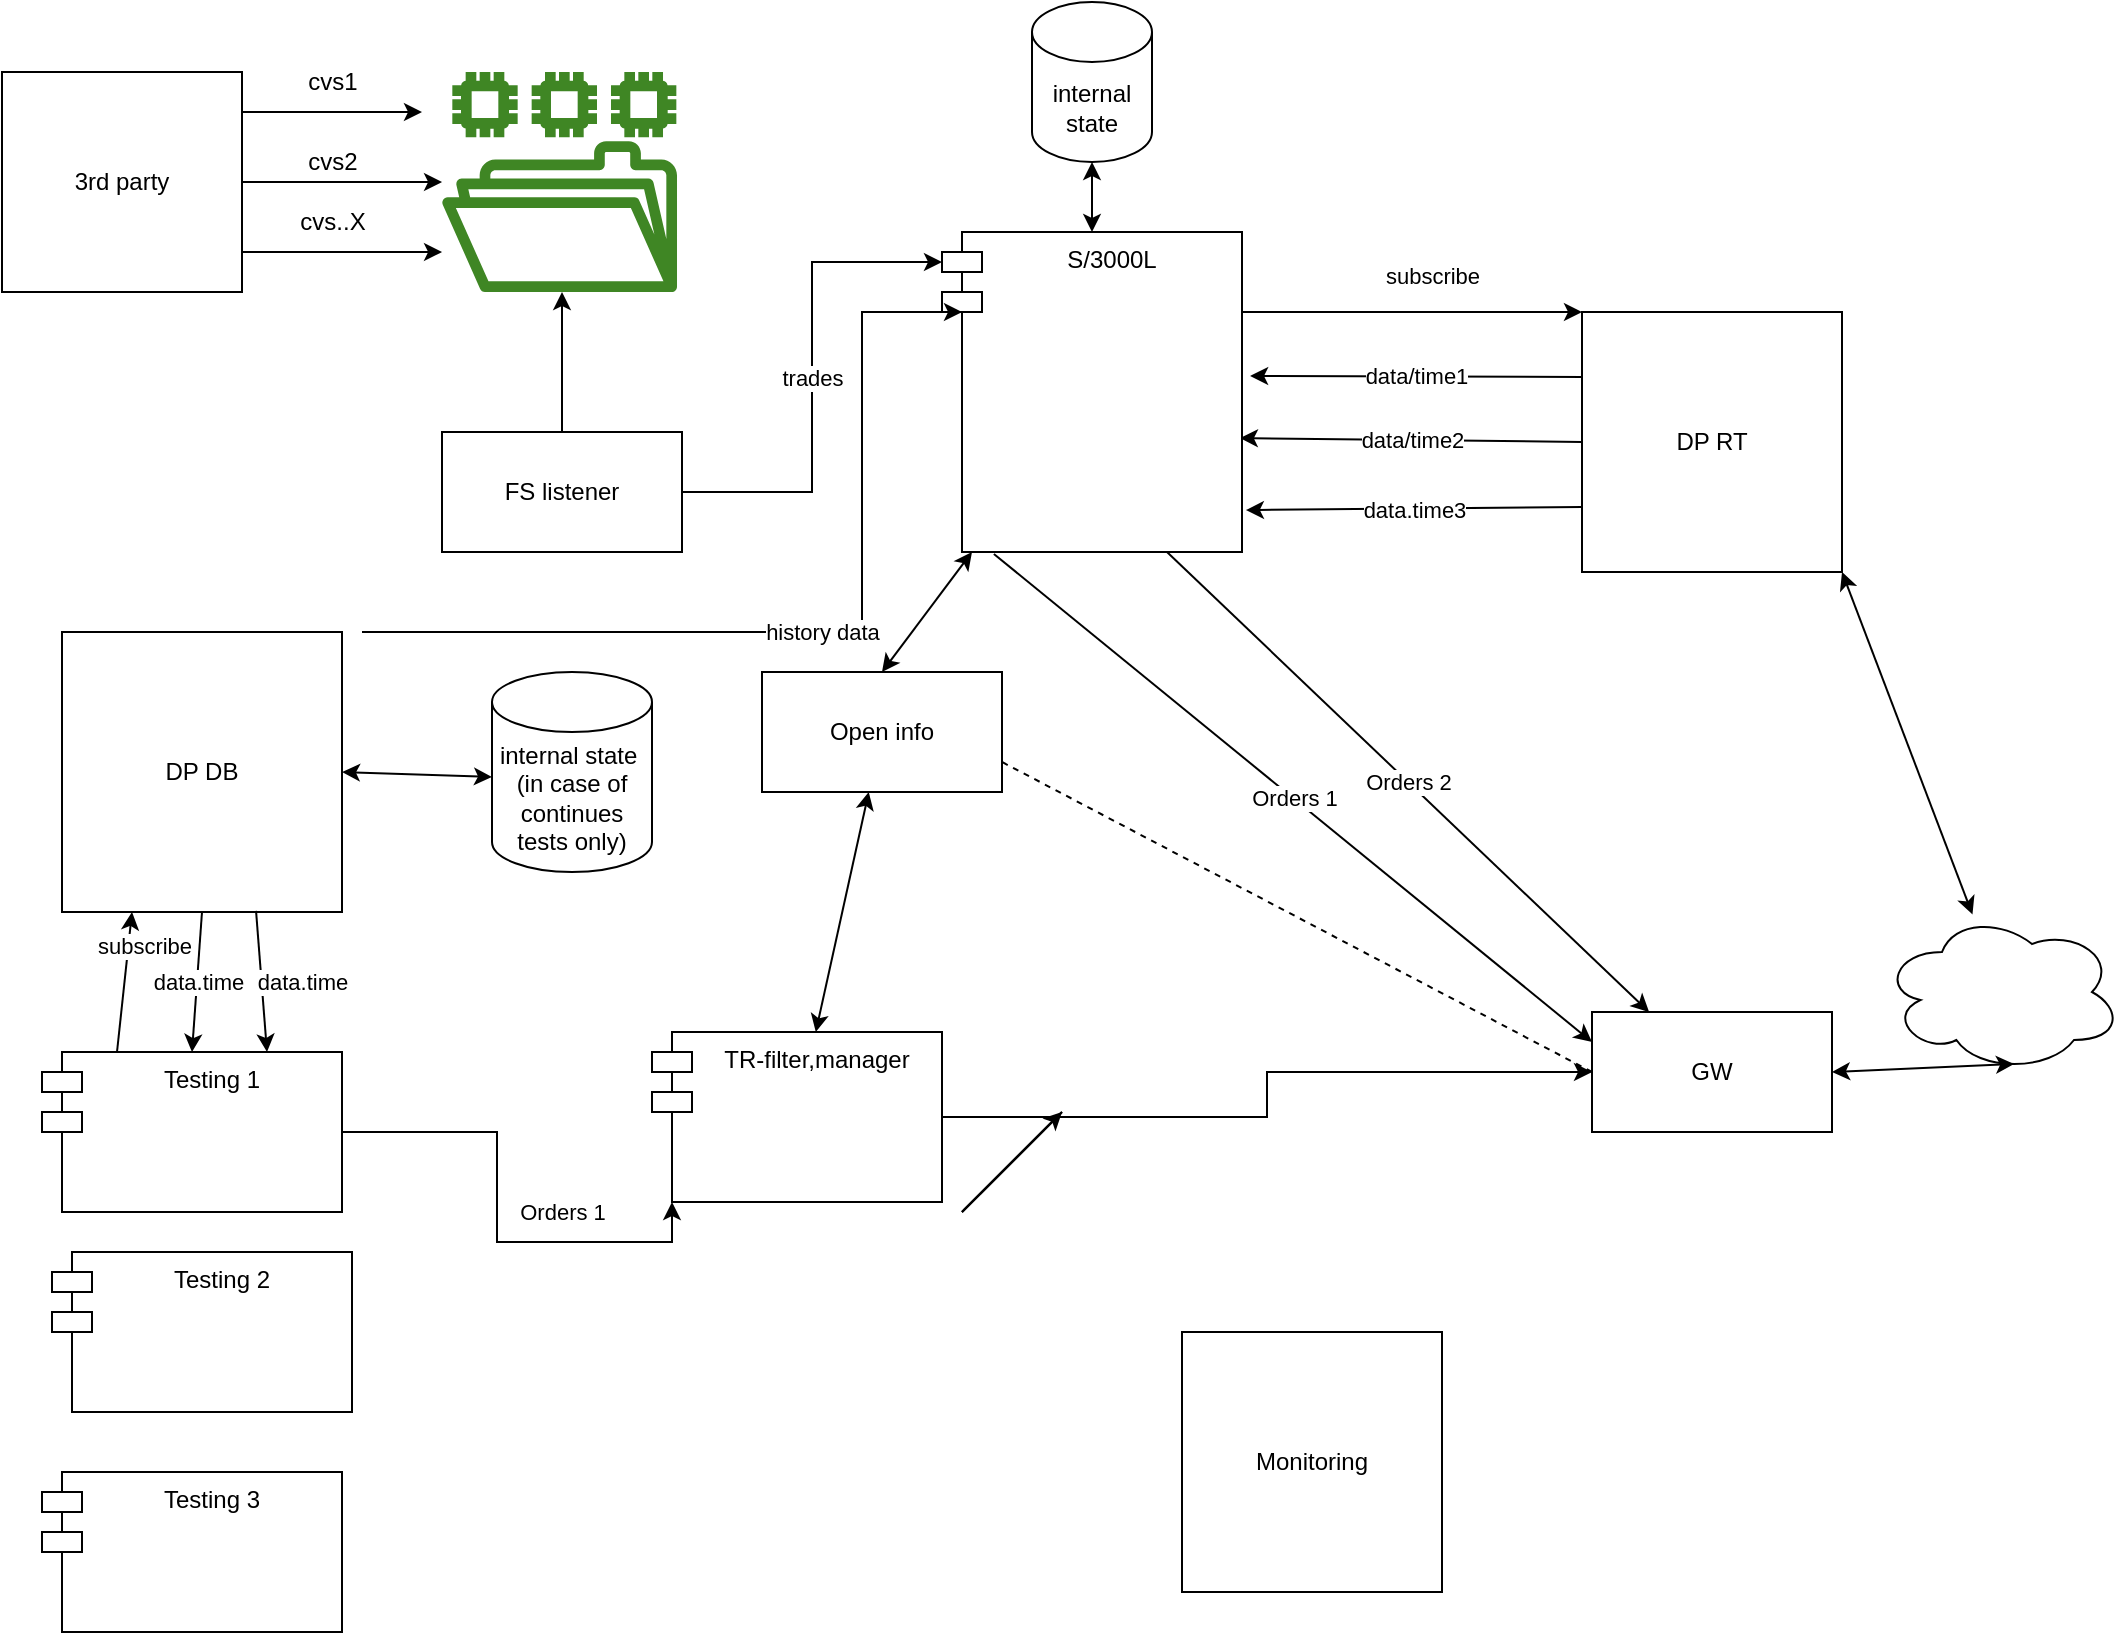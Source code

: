 <mxfile version="20.4.0" type="device"><diagram name="Page-1" id="13e1069c-82ec-6db2-03f1-153e76fe0fe0"><mxGraphModel dx="2062" dy="1154" grid="1" gridSize="10" guides="1" tooltips="1" connect="1" arrows="1" fold="1" page="1" pageScale="1" pageWidth="1100" pageHeight="850" background="none" math="0" shadow="0"><root><mxCell id="0"/><mxCell id="1" parent="0"/><mxCell id="--dD78gw5Hevz2QVEbiz-6" style="edgeStyle=orthogonalEdgeStyle;rounded=0;orthogonalLoop=1;jettySize=auto;html=1;" parent="1" source="--dD78gw5Hevz2QVEbiz-2" target="--dD78gw5Hevz2QVEbiz-3" edge="1"><mxGeometry relative="1" as="geometry"/></mxCell><mxCell id="--dD78gw5Hevz2QVEbiz-2" value="3rd party" style="rounded=0;whiteSpace=wrap;html=1;" parent="1" vertex="1"><mxGeometry x="40" y="40" width="120" height="110" as="geometry"/></mxCell><mxCell id="--dD78gw5Hevz2QVEbiz-3" value="" style="sketch=0;outlineConnect=0;fontColor=#232F3E;gradientColor=none;fillColor=#3F8624;strokeColor=none;dashed=0;verticalLabelPosition=bottom;verticalAlign=top;align=center;html=1;fontSize=12;fontStyle=0;aspect=fixed;pointerEvents=1;shape=mxgraph.aws4.file_system;" parent="1" vertex="1"><mxGeometry x="260" y="40" width="117.53" height="110" as="geometry"/></mxCell><mxCell id="--dD78gw5Hevz2QVEbiz-7" style="edgeStyle=orthogonalEdgeStyle;rounded=0;orthogonalLoop=1;jettySize=auto;html=1;" parent="1" edge="1"><mxGeometry relative="1" as="geometry"><mxPoint x="160" y="130" as="sourcePoint"/><mxPoint x="260.025" y="130" as="targetPoint"/></mxGeometry></mxCell><mxCell id="--dD78gw5Hevz2QVEbiz-8" style="edgeStyle=orthogonalEdgeStyle;rounded=0;orthogonalLoop=1;jettySize=auto;html=1;" parent="1" edge="1"><mxGeometry relative="1" as="geometry"><mxPoint x="159.98" y="60" as="sourcePoint"/><mxPoint x="250" y="60" as="targetPoint"/></mxGeometry></mxCell><mxCell id="--dD78gw5Hevz2QVEbiz-9" value="cvs1" style="text;html=1;align=center;verticalAlign=middle;resizable=0;points=[];autosize=1;strokeColor=none;fillColor=none;" parent="1" vertex="1"><mxGeometry x="180" y="30" width="50" height="30" as="geometry"/></mxCell><mxCell id="--dD78gw5Hevz2QVEbiz-10" value="cvs2" style="text;html=1;align=center;verticalAlign=middle;resizable=0;points=[];autosize=1;strokeColor=none;fillColor=none;" parent="1" vertex="1"><mxGeometry x="180" y="70" width="50" height="30" as="geometry"/></mxCell><mxCell id="--dD78gw5Hevz2QVEbiz-11" value="cvs..X" style="text;html=1;align=center;verticalAlign=middle;resizable=0;points=[];autosize=1;strokeColor=none;fillColor=none;" parent="1" vertex="1"><mxGeometry x="175" y="100" width="60" height="30" as="geometry"/></mxCell><mxCell id="--dD78gw5Hevz2QVEbiz-14" style="edgeStyle=orthogonalEdgeStyle;rounded=0;orthogonalLoop=1;jettySize=auto;html=1;" parent="1" source="--dD78gw5Hevz2QVEbiz-12" edge="1"><mxGeometry relative="1" as="geometry"><mxPoint x="320" y="150" as="targetPoint"/></mxGeometry></mxCell><mxCell id="--dD78gw5Hevz2QVEbiz-16" value="trades" style="edgeStyle=orthogonalEdgeStyle;rounded=0;orthogonalLoop=1;jettySize=auto;html=1;entryX=0;entryY=0;entryDx=0;entryDy=15;entryPerimeter=0;" parent="1" source="--dD78gw5Hevz2QVEbiz-12" target="--dD78gw5Hevz2QVEbiz-28" edge="1"><mxGeometry relative="1" as="geometry"><mxPoint x="540" y="250" as="targetPoint"/></mxGeometry></mxCell><mxCell id="--dD78gw5Hevz2QVEbiz-12" value="FS listener" style="rounded=0;whiteSpace=wrap;html=1;" parent="1" vertex="1"><mxGeometry x="260" y="220" width="120" height="60" as="geometry"/></mxCell><mxCell id="--dD78gw5Hevz2QVEbiz-17" value="DP RT" style="whiteSpace=wrap;html=1;aspect=fixed;" parent="1" vertex="1"><mxGeometry x="830" y="160" width="130" height="130" as="geometry"/></mxCell><mxCell id="--dD78gw5Hevz2QVEbiz-18" value="" style="endArrow=classic;html=1;rounded=0;exitX=1;exitY=0.25;exitDx=0;exitDy=0;entryX=0;entryY=0;entryDx=0;entryDy=0;" parent="1" source="--dD78gw5Hevz2QVEbiz-28" target="--dD78gw5Hevz2QVEbiz-17" edge="1"><mxGeometry relative="1" as="geometry"><mxPoint x="670" y="185" as="sourcePoint"/><mxPoint x="290" y="380" as="targetPoint"/></mxGeometry></mxCell><mxCell id="--dD78gw5Hevz2QVEbiz-19" value="subscribe" style="edgeLabel;resizable=0;html=1;align=center;verticalAlign=middle;" parent="--dD78gw5Hevz2QVEbiz-18" connectable="0" vertex="1"><mxGeometry relative="1" as="geometry"><mxPoint x="10" y="-18" as="offset"/></mxGeometry></mxCell><mxCell id="--dD78gw5Hevz2QVEbiz-20" value="" style="endArrow=classic;html=1;rounded=0;exitX=0;exitY=0.5;exitDx=0;exitDy=0;entryX=0.993;entryY=0.644;entryDx=0;entryDy=0;entryPerimeter=0;" parent="1" source="--dD78gw5Hevz2QVEbiz-17" target="--dD78gw5Hevz2QVEbiz-28" edge="1"><mxGeometry relative="1" as="geometry"><mxPoint x="500" y="380" as="sourcePoint"/><mxPoint x="670" y="250" as="targetPoint"/></mxGeometry></mxCell><mxCell id="--dD78gw5Hevz2QVEbiz-21" value="data/time2" style="edgeLabel;resizable=0;html=1;align=center;verticalAlign=middle;" parent="--dD78gw5Hevz2QVEbiz-20" connectable="0" vertex="1"><mxGeometry relative="1" as="geometry"/></mxCell><mxCell id="--dD78gw5Hevz2QVEbiz-22" value="" style="endArrow=classic;html=1;rounded=0;exitX=0;exitY=0.25;exitDx=0;exitDy=0;entryX=1.027;entryY=0.45;entryDx=0;entryDy=0;entryPerimeter=0;" parent="1" source="--dD78gw5Hevz2QVEbiz-17" target="--dD78gw5Hevz2QVEbiz-28" edge="1"><mxGeometry relative="1" as="geometry"><mxPoint x="370" y="380" as="sourcePoint"/><mxPoint x="680" y="180" as="targetPoint"/></mxGeometry></mxCell><mxCell id="--dD78gw5Hevz2QVEbiz-23" value="data/time1" style="edgeLabel;resizable=0;html=1;align=center;verticalAlign=middle;" parent="--dD78gw5Hevz2QVEbiz-22" connectable="0" vertex="1"><mxGeometry relative="1" as="geometry"/></mxCell><mxCell id="--dD78gw5Hevz2QVEbiz-24" value="`" style="endArrow=classic;html=1;rounded=0;entryX=1.013;entryY=0.869;entryDx=0;entryDy=0;exitX=0;exitY=0.75;exitDx=0;exitDy=0;entryPerimeter=0;" parent="1" source="--dD78gw5Hevz2QVEbiz-17" target="--dD78gw5Hevz2QVEbiz-28" edge="1"><mxGeometry relative="1" as="geometry"><mxPoint x="400" y="440" as="sourcePoint"/><mxPoint x="670" y="282.5" as="targetPoint"/></mxGeometry></mxCell><mxCell id="--dD78gw5Hevz2QVEbiz-25" value="data.time3" style="edgeLabel;resizable=0;html=1;align=center;verticalAlign=middle;" parent="--dD78gw5Hevz2QVEbiz-24" connectable="0" vertex="1"><mxGeometry relative="1" as="geometry"/></mxCell><mxCell id="--dD78gw5Hevz2QVEbiz-28" value="S/3000L" style="shape=module;align=left;spacingLeft=20;align=center;verticalAlign=top;" parent="1" vertex="1"><mxGeometry x="510" y="120" width="150" height="160" as="geometry"/></mxCell><mxCell id="--dD78gw5Hevz2QVEbiz-30" value="" style="ellipse;shape=cloud;whiteSpace=wrap;html=1;" parent="1" vertex="1"><mxGeometry x="980" y="460" width="120" height="80" as="geometry"/></mxCell><mxCell id="--dD78gw5Hevz2QVEbiz-32" value="" style="endArrow=classic;startArrow=classic;html=1;rounded=0;" parent="1" source="--dD78gw5Hevz2QVEbiz-30" edge="1"><mxGeometry width="50" height="50" relative="1" as="geometry"><mxPoint x="910" y="340" as="sourcePoint"/><mxPoint x="960" y="290" as="targetPoint"/></mxGeometry></mxCell><mxCell id="--dD78gw5Hevz2QVEbiz-38" value="" style="endArrow=classic;html=1;rounded=0;exitX=0.173;exitY=1.006;exitDx=0;exitDy=0;exitPerimeter=0;entryX=0;entryY=0.25;entryDx=0;entryDy=0;" parent="1" source="--dD78gw5Hevz2QVEbiz-28" target="--dD78gw5Hevz2QVEbiz-63" edge="1"><mxGeometry relative="1" as="geometry"><mxPoint x="500" y="590" as="sourcePoint"/><mxPoint x="540" y="450" as="targetPoint"/></mxGeometry></mxCell><mxCell id="--dD78gw5Hevz2QVEbiz-39" value="Orders 1" style="edgeLabel;resizable=0;html=1;align=center;verticalAlign=middle;" parent="--dD78gw5Hevz2QVEbiz-38" connectable="0" vertex="1"><mxGeometry relative="1" as="geometry"/></mxCell><mxCell id="--dD78gw5Hevz2QVEbiz-48" style="edgeStyle=orthogonalEdgeStyle;rounded=0;orthogonalLoop=1;jettySize=auto;html=1;" parent="1" source="--dD78gw5Hevz2QVEbiz-41" target="--dD78gw5Hevz2QVEbiz-63" edge="1"><mxGeometry relative="1" as="geometry"/></mxCell><mxCell id="--dD78gw5Hevz2QVEbiz-41" value="TR-filter,manager" style="shape=module;align=left;spacingLeft=20;align=center;verticalAlign=top;" parent="1" vertex="1"><mxGeometry x="365" y="520" width="145" height="85" as="geometry"/></mxCell><mxCell id="--dD78gw5Hevz2QVEbiz-42" value="`" style="endArrow=classic;html=1;rounded=0;exitX=0.75;exitY=1;exitDx=0;exitDy=0;" parent="1" source="--dD78gw5Hevz2QVEbiz-28" target="--dD78gw5Hevz2QVEbiz-63" edge="1"><mxGeometry relative="1" as="geometry"><mxPoint x="580.95" y="280.0" as="sourcePoint"/><mxPoint x="580" y="399.04" as="targetPoint"/></mxGeometry></mxCell><mxCell id="--dD78gw5Hevz2QVEbiz-43" value="Orders 2" style="edgeLabel;resizable=0;html=1;align=center;verticalAlign=middle;" parent="--dD78gw5Hevz2QVEbiz-42" connectable="0" vertex="1"><mxGeometry relative="1" as="geometry"/></mxCell><mxCell id="--dD78gw5Hevz2QVEbiz-62" style="edgeStyle=orthogonalEdgeStyle;rounded=0;orthogonalLoop=1;jettySize=auto;html=1;entryX=0;entryY=1;entryDx=10;entryDy=0;entryPerimeter=0;" parent="1" source="--dD78gw5Hevz2QVEbiz-49" target="--dD78gw5Hevz2QVEbiz-41" edge="1"><mxGeometry relative="1" as="geometry"/></mxCell><mxCell id="--dD78gw5Hevz2QVEbiz-49" value="Testing 1" style="shape=module;align=left;spacingLeft=20;align=center;verticalAlign=top;" parent="1" vertex="1"><mxGeometry x="60" y="530" width="150" height="80" as="geometry"/></mxCell><mxCell id="--dD78gw5Hevz2QVEbiz-50" value="DP DB" style="whiteSpace=wrap;html=1;aspect=fixed;" parent="1" vertex="1"><mxGeometry x="70" y="320" width="140" height="140" as="geometry"/></mxCell><mxCell id="--dD78gw5Hevz2QVEbiz-52" value="" style="endArrow=classic;html=1;rounded=0;exitX=0.25;exitY=0;exitDx=0;exitDy=0;entryX=0.25;entryY=1;entryDx=0;entryDy=0;" parent="1" source="--dD78gw5Hevz2QVEbiz-49" target="--dD78gw5Hevz2QVEbiz-50" edge="1"><mxGeometry relative="1" as="geometry"><mxPoint x="670" y="170" as="sourcePoint"/><mxPoint x="840" y="170" as="targetPoint"/></mxGeometry></mxCell><mxCell id="--dD78gw5Hevz2QVEbiz-53" value="subscribe" style="edgeLabel;resizable=0;html=1;align=center;verticalAlign=middle;" parent="--dD78gw5Hevz2QVEbiz-52" connectable="0" vertex="1"><mxGeometry relative="1" as="geometry"><mxPoint x="10" y="-18" as="offset"/></mxGeometry></mxCell><mxCell id="--dD78gw5Hevz2QVEbiz-56" value="Open info" style="rounded=0;whiteSpace=wrap;html=1;" parent="1" vertex="1"><mxGeometry x="420" y="340" width="120" height="60" as="geometry"/></mxCell><mxCell id="--dD78gw5Hevz2QVEbiz-60" value="" style="endArrow=classic;startArrow=classic;html=1;rounded=0;" parent="1" source="--dD78gw5Hevz2QVEbiz-56" target="--dD78gw5Hevz2QVEbiz-41" edge="1"><mxGeometry width="50" height="50" relative="1" as="geometry"><mxPoint x="460" y="610" as="sourcePoint"/><mxPoint x="510" y="560" as="targetPoint"/><Array as="points"/></mxGeometry></mxCell><mxCell id="--dD78gw5Hevz2QVEbiz-63" value="GW" style="rounded=0;whiteSpace=wrap;html=1;" parent="1" vertex="1"><mxGeometry x="835" y="510" width="120" height="60" as="geometry"/></mxCell><mxCell id="--dD78gw5Hevz2QVEbiz-66" value="`" style="endArrow=classic;html=1;rounded=0;entryX=0.5;entryY=0;entryDx=0;entryDy=0;exitX=0.5;exitY=1;exitDx=0;exitDy=0;" parent="1" source="--dD78gw5Hevz2QVEbiz-50" target="--dD78gw5Hevz2QVEbiz-49" edge="1"><mxGeometry relative="1" as="geometry"><mxPoint x="380" y="490" as="sourcePoint"/><mxPoint x="211.95" y="491.54" as="targetPoint"/></mxGeometry></mxCell><mxCell id="--dD78gw5Hevz2QVEbiz-67" value="data.time&lt;br&gt;" style="edgeLabel;resizable=0;html=1;align=center;verticalAlign=middle;" parent="--dD78gw5Hevz2QVEbiz-66" connectable="0" vertex="1"><mxGeometry relative="1" as="geometry"/></mxCell><mxCell id="--dD78gw5Hevz2QVEbiz-68" value="internal state&amp;nbsp;&lt;br&gt;(in case of continues tests only)" style="shape=cylinder3;whiteSpace=wrap;html=1;boundedLbl=1;backgroundOutline=1;size=15;" parent="1" vertex="1"><mxGeometry x="285" y="340" width="80" height="100" as="geometry"/></mxCell><mxCell id="--dD78gw5Hevz2QVEbiz-70" value="" style="endArrow=classic;startArrow=classic;html=1;rounded=0;exitX=1;exitY=0.5;exitDx=0;exitDy=0;entryX=0;entryY=0;entryDx=0;entryDy=52.5;entryPerimeter=0;" parent="1" source="--dD78gw5Hevz2QVEbiz-50" target="--dD78gw5Hevz2QVEbiz-68" edge="1"><mxGeometry width="50" height="50" relative="1" as="geometry"><mxPoint x="460" y="510" as="sourcePoint"/><mxPoint x="510" y="460" as="targetPoint"/></mxGeometry></mxCell><mxCell id="--dD78gw5Hevz2QVEbiz-71" value="" style="endArrow=classic;startArrow=classic;html=1;rounded=0;exitX=0.5;exitY=0;exitDx=0;exitDy=0;" parent="1" source="--dD78gw5Hevz2QVEbiz-56" target="--dD78gw5Hevz2QVEbiz-28" edge="1"><mxGeometry width="50" height="50" relative="1" as="geometry"><mxPoint x="460" y="510" as="sourcePoint"/><mxPoint x="510" y="460" as="targetPoint"/></mxGeometry></mxCell><mxCell id="--dD78gw5Hevz2QVEbiz-72" value="Monitoring" style="whiteSpace=wrap;html=1;aspect=fixed;" parent="1" vertex="1"><mxGeometry x="630" y="670" width="130" height="130" as="geometry"/></mxCell><mxCell id="--dD78gw5Hevz2QVEbiz-73" value="Orders 1" style="edgeLabel;resizable=0;html=1;align=center;verticalAlign=middle;" parent="1" connectable="0" vertex="1"><mxGeometry x="320.0" y="610.004" as="geometry"/></mxCell><mxCell id="--dD78gw5Hevz2QVEbiz-74" value="" style="endArrow=none;dashed=1;html=1;rounded=0;entryX=1;entryY=0.75;entryDx=0;entryDy=0;exitX=0;exitY=0.5;exitDx=0;exitDy=0;" parent="1" source="--dD78gw5Hevz2QVEbiz-63" target="--dD78gw5Hevz2QVEbiz-56" edge="1"><mxGeometry width="50" height="50" relative="1" as="geometry"><mxPoint x="460" y="510" as="sourcePoint"/><mxPoint x="510" y="460" as="targetPoint"/></mxGeometry></mxCell><mxCell id="qF3aE6rUHyYcqGK4fIPe-1" value="internal state" style="shape=cylinder3;whiteSpace=wrap;html=1;boundedLbl=1;backgroundOutline=1;size=15;" parent="1" vertex="1"><mxGeometry x="555" y="5" width="60" height="80" as="geometry"/></mxCell><mxCell id="qF3aE6rUHyYcqGK4fIPe-2" value="" style="endArrow=classic;startArrow=classic;html=1;rounded=0;entryX=0.5;entryY=1;entryDx=0;entryDy=0;entryPerimeter=0;" parent="1" source="--dD78gw5Hevz2QVEbiz-28" target="qF3aE6rUHyYcqGK4fIPe-1" edge="1"><mxGeometry width="50" height="50" relative="1" as="geometry"><mxPoint x="520" y="510" as="sourcePoint"/><mxPoint x="570" y="460" as="targetPoint"/></mxGeometry></mxCell><mxCell id="qF3aE6rUHyYcqGK4fIPe-3" value="`" style="endArrow=classic;html=1;rounded=0;entryX=0.75;entryY=0;entryDx=0;entryDy=0;exitX=0.693;exitY=0.996;exitDx=0;exitDy=0;exitPerimeter=0;" parent="1" source="--dD78gw5Hevz2QVEbiz-50" target="--dD78gw5Hevz2QVEbiz-49" edge="1"><mxGeometry relative="1" as="geometry"><mxPoint x="145" y="460" as="sourcePoint"/><mxPoint x="145" y="540" as="targetPoint"/></mxGeometry></mxCell><mxCell id="qF3aE6rUHyYcqGK4fIPe-4" value="data.time&lt;br&gt;" style="edgeLabel;resizable=0;html=1;align=center;verticalAlign=middle;" parent="qF3aE6rUHyYcqGK4fIPe-3" connectable="0" vertex="1"><mxGeometry relative="1" as="geometry"><mxPoint x="20" as="offset"/></mxGeometry></mxCell><mxCell id="qF3aE6rUHyYcqGK4fIPe-5" value="" style="endArrow=classic;startArrow=classic;html=1;rounded=0;entryX=0.55;entryY=0.95;entryDx=0;entryDy=0;entryPerimeter=0;exitX=1;exitY=0.5;exitDx=0;exitDy=0;" parent="1" source="--dD78gw5Hevz2QVEbiz-63" target="--dD78gw5Hevz2QVEbiz-30" edge="1"><mxGeometry width="50" height="50" relative="1" as="geometry"><mxPoint x="610" y="390" as="sourcePoint"/><mxPoint x="660" y="340" as="targetPoint"/></mxGeometry></mxCell><mxCell id="vQQfH1nn5D21eR54YMrd-1" value="" style="endArrow=none;html=1;rounded=0;" edge="1" parent="1"><mxGeometry width="50" height="50" relative="1" as="geometry"><mxPoint x="520" y="610" as="sourcePoint"/><mxPoint x="570" y="560" as="targetPoint"/></mxGeometry></mxCell><mxCell id="vQQfH1nn5D21eR54YMrd-2" value="" style="endArrow=classic;html=1;rounded=0;" edge="1" parent="1"><mxGeometry width="50" height="50" relative="1" as="geometry"><mxPoint x="520" y="610" as="sourcePoint"/><mxPoint x="570" y="560" as="targetPoint"/></mxGeometry></mxCell><mxCell id="vQQfH1nn5D21eR54YMrd-3" value="" style="endArrow=none;html=1;rounded=0;" edge="1" parent="1"><mxGeometry width="50" height="50" relative="1" as="geometry"><mxPoint x="520" y="610" as="sourcePoint"/><mxPoint x="570" y="560" as="targetPoint"/></mxGeometry></mxCell><mxCell id="vQQfH1nn5D21eR54YMrd-4" value="history data" style="edgeStyle=orthogonalEdgeStyle;rounded=0;orthogonalLoop=1;jettySize=auto;html=1;entryX=0;entryY=0.25;entryDx=10;entryDy=0;entryPerimeter=0;" edge="1" parent="1" target="--dD78gw5Hevz2QVEbiz-28"><mxGeometry relative="1" as="geometry"><mxPoint x="520" y="145" as="targetPoint"/><mxPoint x="220" y="320" as="sourcePoint"/><Array as="points"><mxPoint x="470" y="320"/><mxPoint x="470" y="160"/></Array></mxGeometry></mxCell><mxCell id="vQQfH1nn5D21eR54YMrd-5" value="Testing 2&#10;" style="shape=module;align=left;spacingLeft=20;align=center;verticalAlign=top;" vertex="1" parent="1"><mxGeometry x="65" y="630" width="150" height="80" as="geometry"/></mxCell><mxCell id="vQQfH1nn5D21eR54YMrd-6" value="Testing 3" style="shape=module;align=left;spacingLeft=20;align=center;verticalAlign=top;" vertex="1" parent="1"><mxGeometry x="60" y="740" width="150" height="80" as="geometry"/></mxCell></root></mxGraphModel></diagram></mxfile>